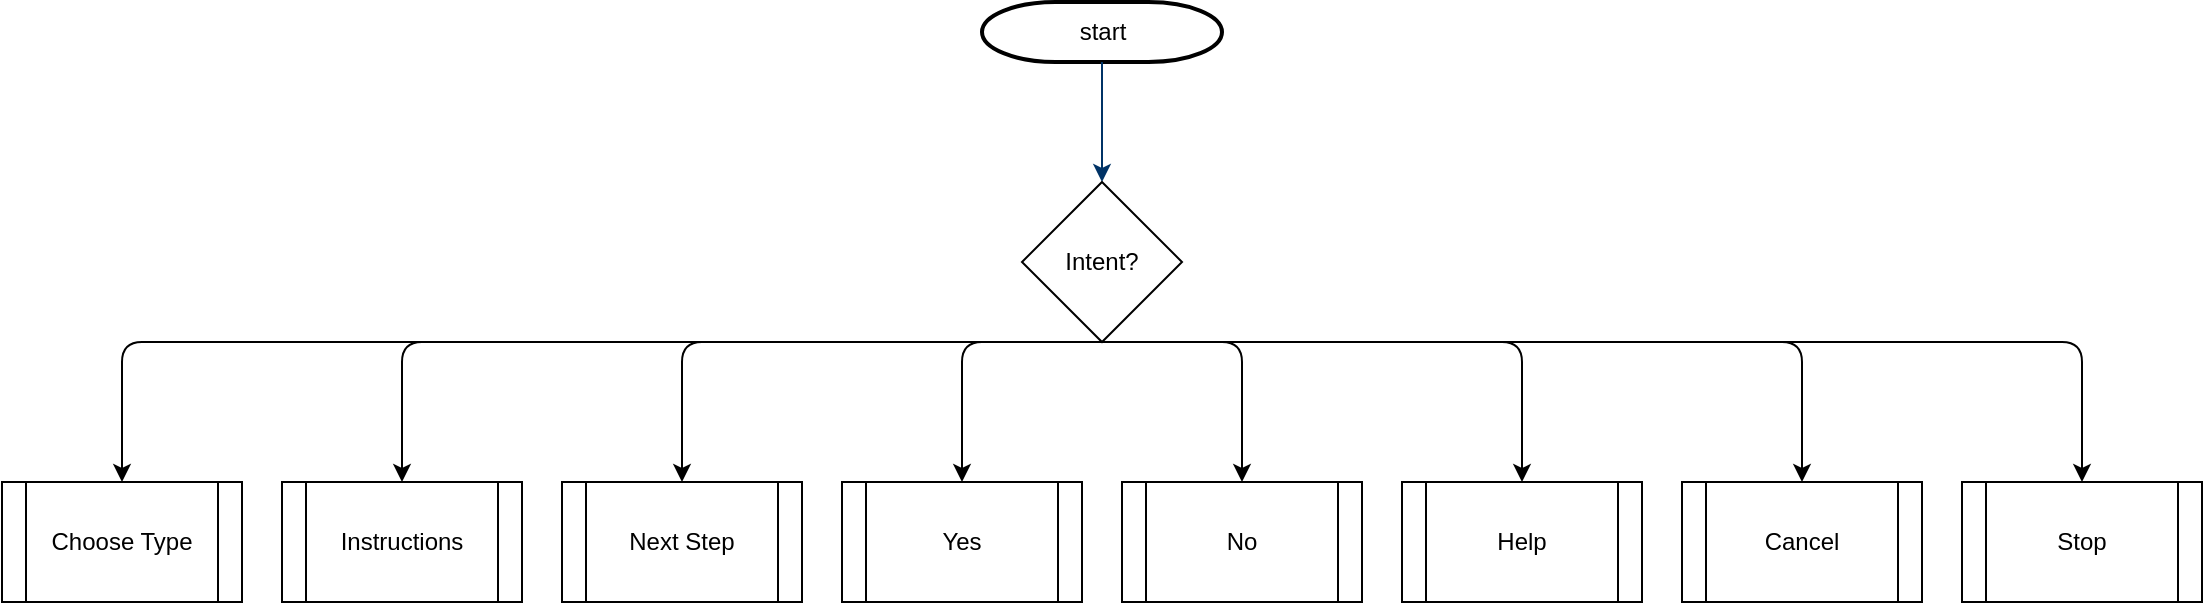<mxfile version="14.4.4" type="github">
  <diagram id="GcCpzSjpjLiUIuC4UVGI" name="Page-1">
    <mxGraphModel dx="877" dy="1103" grid="1" gridSize="10" guides="1" tooltips="1" connect="1" arrows="1" fold="1" page="1" pageScale="1" pageWidth="1169" pageHeight="827" math="0" shadow="0">
      <root>
        <mxCell id="0" />
        <mxCell id="1" parent="0" />
        <mxCell id="Ubfi9WwzmiQuB3az_xoT-1" value="start" style="shape=mxgraph.flowchart.terminator;strokeWidth=2;gradientColor=none;gradientDirection=north;fontStyle=0;html=1;" vertex="1" parent="1">
          <mxGeometry x="525" y="40" width="120" height="30" as="geometry" />
        </mxCell>
        <mxCell id="Ubfi9WwzmiQuB3az_xoT-2" style="fontStyle=1;strokeColor=#003366;strokeWidth=1;html=1;" edge="1" parent="1" source="Ubfi9WwzmiQuB3az_xoT-1">
          <mxGeometry relative="1" as="geometry">
            <mxPoint x="585" y="130.0" as="targetPoint" />
          </mxGeometry>
        </mxCell>
        <mxCell id="Ubfi9WwzmiQuB3az_xoT-3" value="Intent?" style="rhombus;whiteSpace=wrap;html=1;" vertex="1" parent="1">
          <mxGeometry x="545" y="130" width="80" height="80" as="geometry" />
        </mxCell>
        <mxCell id="Ubfi9WwzmiQuB3az_xoT-4" value="Choose Type" style="shape=process;whiteSpace=wrap;html=1;backgroundOutline=1;" vertex="1" parent="1">
          <mxGeometry x="35" y="280" width="120" height="60" as="geometry" />
        </mxCell>
        <mxCell id="Ubfi9WwzmiQuB3az_xoT-5" value="" style="endArrow=classic;html=1;exitX=0.5;exitY=1;exitDx=0;exitDy=0;entryX=0.5;entryY=0;entryDx=0;entryDy=0;" edge="1" parent="1" source="Ubfi9WwzmiQuB3az_xoT-3" target="Ubfi9WwzmiQuB3az_xoT-4">
          <mxGeometry width="50" height="50" relative="1" as="geometry">
            <mxPoint x="490" y="340" as="sourcePoint" />
            <mxPoint x="540" y="290" as="targetPoint" />
            <Array as="points">
              <mxPoint x="95" y="210" />
            </Array>
          </mxGeometry>
        </mxCell>
        <mxCell id="Ubfi9WwzmiQuB3az_xoT-6" value="Instructions" style="shape=process;whiteSpace=wrap;html=1;backgroundOutline=1;" vertex="1" parent="1">
          <mxGeometry x="175" y="280" width="120" height="60" as="geometry" />
        </mxCell>
        <mxCell id="Ubfi9WwzmiQuB3az_xoT-7" value="Next Step" style="shape=process;whiteSpace=wrap;html=1;backgroundOutline=1;" vertex="1" parent="1">
          <mxGeometry x="315" y="280" width="120" height="60" as="geometry" />
        </mxCell>
        <mxCell id="Ubfi9WwzmiQuB3az_xoT-8" value="Yes" style="shape=process;whiteSpace=wrap;html=1;backgroundOutline=1;" vertex="1" parent="1">
          <mxGeometry x="455" y="280" width="120" height="60" as="geometry" />
        </mxCell>
        <mxCell id="Ubfi9WwzmiQuB3az_xoT-9" value="No" style="shape=process;whiteSpace=wrap;html=1;backgroundOutline=1;" vertex="1" parent="1">
          <mxGeometry x="595" y="280" width="120" height="60" as="geometry" />
        </mxCell>
        <mxCell id="Ubfi9WwzmiQuB3az_xoT-10" value="Help" style="shape=process;whiteSpace=wrap;html=1;backgroundOutline=1;" vertex="1" parent="1">
          <mxGeometry x="735" y="280" width="120" height="60" as="geometry" />
        </mxCell>
        <mxCell id="Ubfi9WwzmiQuB3az_xoT-11" value="Cancel" style="shape=process;whiteSpace=wrap;html=1;backgroundOutline=1;" vertex="1" parent="1">
          <mxGeometry x="875" y="280" width="120" height="60" as="geometry" />
        </mxCell>
        <mxCell id="Ubfi9WwzmiQuB3az_xoT-12" value="Stop" style="shape=process;whiteSpace=wrap;html=1;backgroundOutline=1;" vertex="1" parent="1">
          <mxGeometry x="1015" y="280" width="120" height="60" as="geometry" />
        </mxCell>
        <mxCell id="Ubfi9WwzmiQuB3az_xoT-13" value="" style="endArrow=classic;html=1;exitX=0.5;exitY=1;exitDx=0;exitDy=0;entryX=0.5;entryY=0;entryDx=0;entryDy=0;" edge="1" parent="1" source="Ubfi9WwzmiQuB3az_xoT-3" target="Ubfi9WwzmiQuB3az_xoT-6">
          <mxGeometry width="50" height="50" relative="1" as="geometry">
            <mxPoint x="620" y="480" as="sourcePoint" />
            <mxPoint x="670" y="430" as="targetPoint" />
            <Array as="points">
              <mxPoint x="235" y="210" />
            </Array>
          </mxGeometry>
        </mxCell>
        <mxCell id="Ubfi9WwzmiQuB3az_xoT-14" value="" style="endArrow=classic;html=1;exitX=0.5;exitY=1;exitDx=0;exitDy=0;entryX=0.5;entryY=0;entryDx=0;entryDy=0;" edge="1" parent="1" source="Ubfi9WwzmiQuB3az_xoT-3" target="Ubfi9WwzmiQuB3az_xoT-7">
          <mxGeometry width="50" height="50" relative="1" as="geometry">
            <mxPoint x="580" y="210" as="sourcePoint" />
            <mxPoint x="670" y="430" as="targetPoint" />
            <Array as="points">
              <mxPoint x="375" y="210" />
            </Array>
          </mxGeometry>
        </mxCell>
        <mxCell id="Ubfi9WwzmiQuB3az_xoT-15" value="" style="endArrow=classic;html=1;exitX=0.5;exitY=1;exitDx=0;exitDy=0;entryX=0.5;entryY=0;entryDx=0;entryDy=0;" edge="1" parent="1" source="Ubfi9WwzmiQuB3az_xoT-3" target="Ubfi9WwzmiQuB3az_xoT-10">
          <mxGeometry width="50" height="50" relative="1" as="geometry">
            <mxPoint x="575" y="210.0" as="sourcePoint" />
            <mxPoint x="790" y="280.0" as="targetPoint" />
            <Array as="points">
              <mxPoint x="795" y="210" />
            </Array>
          </mxGeometry>
        </mxCell>
        <mxCell id="Ubfi9WwzmiQuB3az_xoT-16" value="" style="endArrow=classic;html=1;exitX=0.5;exitY=1;exitDx=0;exitDy=0;entryX=0.5;entryY=0;entryDx=0;entryDy=0;" edge="1" parent="1" source="Ubfi9WwzmiQuB3az_xoT-3" target="Ubfi9WwzmiQuB3az_xoT-11">
          <mxGeometry width="50" height="50" relative="1" as="geometry">
            <mxPoint x="870" y="480" as="sourcePoint" />
            <mxPoint x="920" y="430" as="targetPoint" />
            <Array as="points">
              <mxPoint x="935" y="210" />
            </Array>
          </mxGeometry>
        </mxCell>
        <mxCell id="Ubfi9WwzmiQuB3az_xoT-17" value="" style="endArrow=classic;html=1;entryX=0.5;entryY=0;entryDx=0;entryDy=0;exitX=0.5;exitY=1;exitDx=0;exitDy=0;" edge="1" parent="1" source="Ubfi9WwzmiQuB3az_xoT-3" target="Ubfi9WwzmiQuB3az_xoT-12">
          <mxGeometry width="50" height="50" relative="1" as="geometry">
            <mxPoint x="590" y="210" as="sourcePoint" />
            <mxPoint x="945" y="290.0" as="targetPoint" />
            <Array as="points">
              <mxPoint x="1075" y="210" />
            </Array>
          </mxGeometry>
        </mxCell>
        <mxCell id="Ubfi9WwzmiQuB3az_xoT-18" value="" style="endArrow=classic;html=1;exitX=0.5;exitY=1;exitDx=0;exitDy=0;entryX=0.5;entryY=0;entryDx=0;entryDy=0;" edge="1" parent="1" source="Ubfi9WwzmiQuB3az_xoT-3" target="Ubfi9WwzmiQuB3az_xoT-8">
          <mxGeometry width="50" height="50" relative="1" as="geometry">
            <mxPoint x="370" y="480" as="sourcePoint" />
            <mxPoint x="420" y="430" as="targetPoint" />
            <Array as="points">
              <mxPoint x="515" y="210" />
            </Array>
          </mxGeometry>
        </mxCell>
        <mxCell id="Ubfi9WwzmiQuB3az_xoT-19" value="" style="endArrow=classic;html=1;entryX=0.5;entryY=0;entryDx=0;entryDy=0;exitX=0.5;exitY=1;exitDx=0;exitDy=0;" edge="1" parent="1" source="Ubfi9WwzmiQuB3az_xoT-3" target="Ubfi9WwzmiQuB3az_xoT-9">
          <mxGeometry width="50" height="50" relative="1" as="geometry">
            <mxPoint x="580" y="200" as="sourcePoint" />
            <mxPoint x="525" y="290.0" as="targetPoint" />
            <Array as="points">
              <mxPoint x="655" y="210" />
            </Array>
          </mxGeometry>
        </mxCell>
      </root>
    </mxGraphModel>
  </diagram>
</mxfile>
